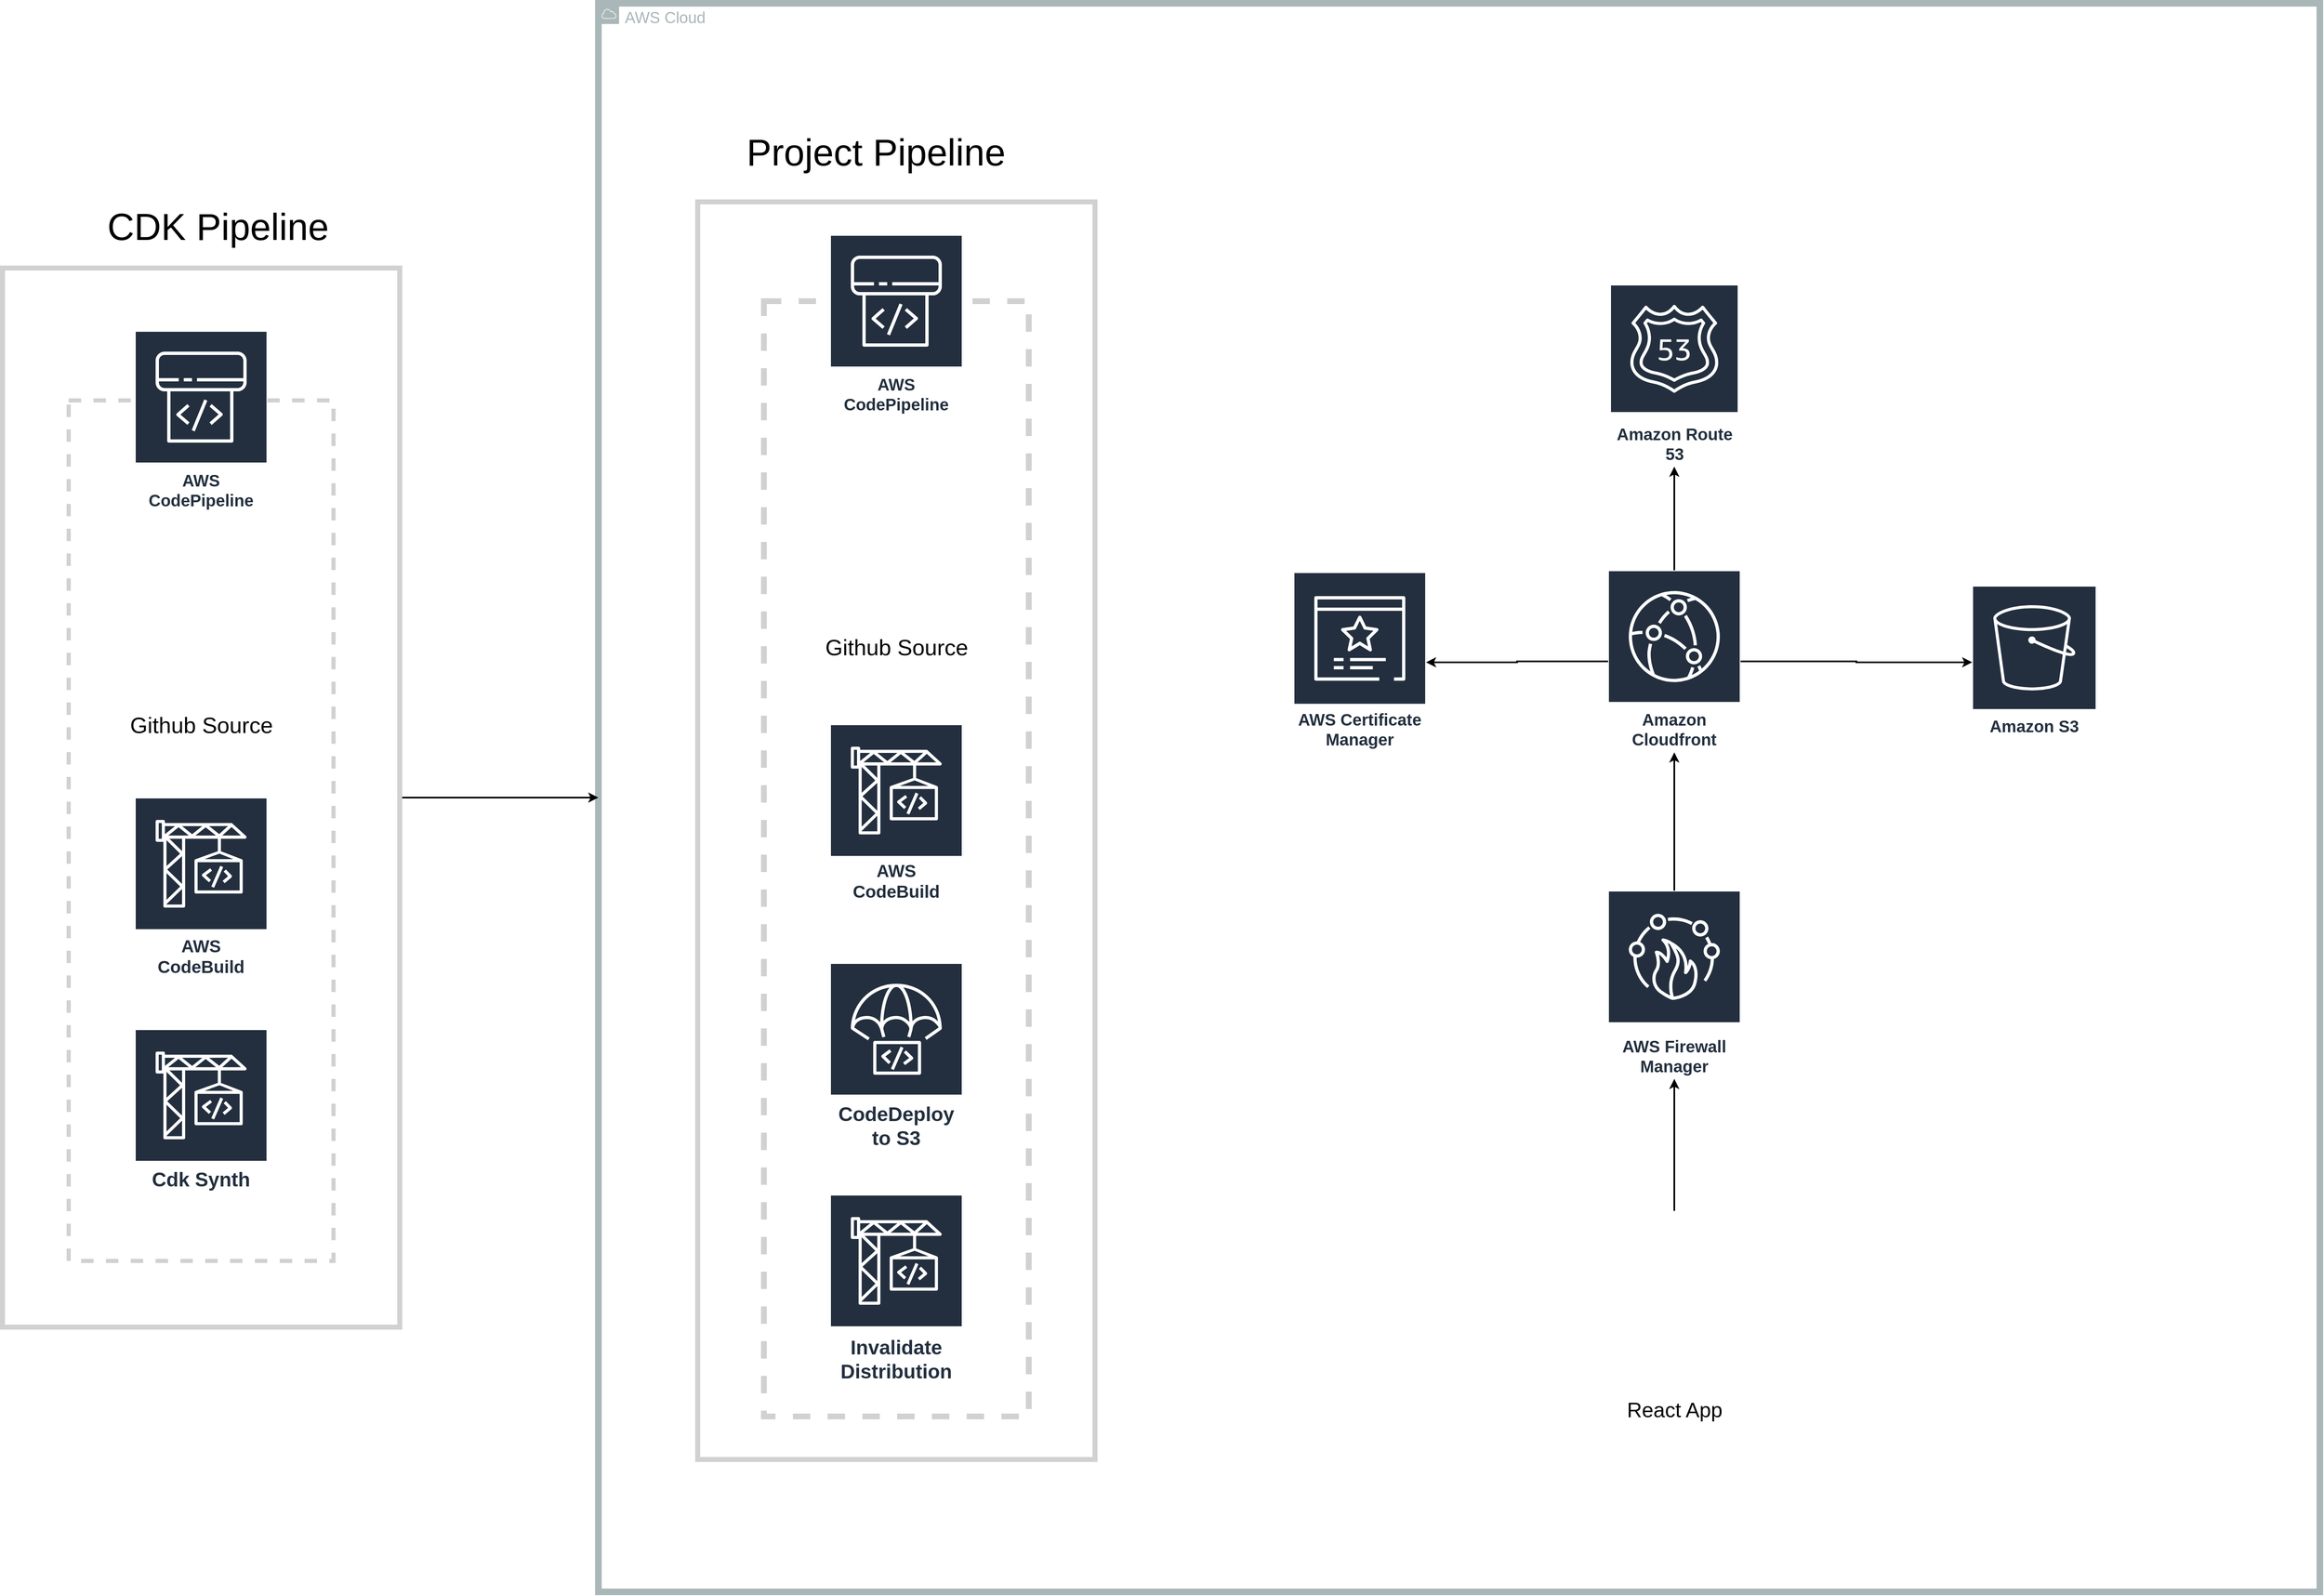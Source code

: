<mxfile version="15.9.4" type="device"><diagram id="W1tpw6BaseBx3UOI5RXA" name="Page-1"><mxGraphModel dx="5924" dy="3605" grid="1" gridSize="10" guides="1" tooltips="1" connect="1" arrows="1" fold="1" page="1" pageScale="1" pageWidth="1654" pageHeight="1169" math="0" shadow="0"><root><mxCell id="0"/><mxCell id="1" parent="0"/><mxCell id="_CmS6RPEEIOOpAel3sAz-17" value="&lt;font style=&quot;font-size: 21px&quot;&gt;AWS CodeBuild&lt;/font&gt;" style="sketch=0;outlineConnect=0;fontColor=#232F3E;gradientColor=none;strokeColor=#ffffff;fillColor=#232F3E;dashed=0;verticalLabelPosition=middle;verticalAlign=bottom;align=center;html=1;whiteSpace=wrap;fontSize=10;fontStyle=1;spacing=3;shape=mxgraph.aws4.productIcon;prIcon=mxgraph.aws4.codebuild;" vertex="1" parent="1"><mxGeometry x="-1200" y="1120" width="160" height="220" as="geometry"/></mxCell><mxCell id="_CmS6RPEEIOOpAel3sAz-21" value="&lt;font style=&quot;font-size: 24px&quot;&gt;Cdk Synth&lt;/font&gt;" style="sketch=0;outlineConnect=0;fontColor=#232F3E;gradientColor=none;strokeColor=#ffffff;fillColor=#232F3E;dashed=0;verticalLabelPosition=middle;verticalAlign=bottom;align=center;html=1;whiteSpace=wrap;fontSize=10;fontStyle=1;spacing=3;shape=mxgraph.aws4.productIcon;prIcon=mxgraph.aws4.codebuild;" vertex="1" parent="1"><mxGeometry x="-1200" y="1400" width="160" height="200" as="geometry"/></mxCell><mxCell id="_CmS6RPEEIOOpAel3sAz-31" value="Github Source" style="shape=image;html=1;verticalAlign=top;verticalLabelPosition=bottom;labelBackgroundColor=#ffffff;imageAspect=0;aspect=fixed;image=https://cdn4.iconfinder.com/data/icons/miu-square-flat-social/60/github-square-social-media-128.png;fontSize=27;strokeWidth=5;fillColor=none;" vertex="1" parent="1"><mxGeometry x="-1200" y="850" width="160" height="160" as="geometry"/></mxCell><mxCell id="_CmS6RPEEIOOpAel3sAz-32" value="" style="verticalLabelPosition=bottom;verticalAlign=top;html=1;shape=mxgraph.basic.rect;fillColor2=none;strokeWidth=5;size=20;indent=5;fontSize=27;fillColor=none;dashed=1;strokeColor=#D1D1D1;" vertex="1" parent="1"><mxGeometry x="-1280" y="640" width="320" height="1040" as="geometry"/></mxCell><mxCell id="_CmS6RPEEIOOpAel3sAz-10" value="&lt;font style=&quot;font-size: 20px&quot;&gt;AWS CodePipeline&lt;/font&gt;" style="sketch=0;outlineConnect=0;fontColor=#232F3E;gradientColor=none;strokeColor=#ffffff;fillColor=#232F3E;dashed=0;verticalLabelPosition=middle;verticalAlign=bottom;align=center;html=1;whiteSpace=wrap;fontSize=10;fontStyle=1;spacing=3;shape=mxgraph.aws4.productIcon;prIcon=mxgraph.aws4.codepipeline;strokeWidth=5;" vertex="1" parent="1"><mxGeometry x="-1200" y="556" width="160" height="220" as="geometry"/></mxCell><mxCell id="_CmS6RPEEIOOpAel3sAz-33" value="&lt;font style=&quot;font-size: 19px&quot;&gt;AWS Cloud&lt;/font&gt;" style="sketch=0;outlineConnect=0;gradientColor=none;html=1;whiteSpace=wrap;fontSize=12;fontStyle=0;shape=mxgraph.aws4.group;grIcon=mxgraph.aws4.group_aws_cloud;strokeColor=#AAB7B8;fillColor=none;verticalAlign=top;align=left;spacingLeft=30;fontColor=#AAB7B8;dashed=0;strokeWidth=8;" vertex="1" parent="1"><mxGeometry x="-640" y="160" width="2080" height="1920" as="geometry"/></mxCell><mxCell id="_CmS6RPEEIOOpAel3sAz-34" value="&lt;font style=&quot;font-size: 21px&quot;&gt;AWS CodeBuild&lt;/font&gt;" style="sketch=0;outlineConnect=0;fontColor=#232F3E;gradientColor=none;strokeColor=#ffffff;fillColor=#232F3E;dashed=0;verticalLabelPosition=middle;verticalAlign=bottom;align=center;html=1;whiteSpace=wrap;fontSize=10;fontStyle=1;spacing=3;shape=mxgraph.aws4.productIcon;prIcon=mxgraph.aws4.codebuild;" vertex="1" parent="1"><mxGeometry x="-360" y="1031.5" width="160" height="217" as="geometry"/></mxCell><mxCell id="_CmS6RPEEIOOpAel3sAz-35" value="&lt;font style=&quot;font-size: 24px&quot;&gt;Invalidate Distribution&lt;/font&gt;" style="sketch=0;outlineConnect=0;fontColor=#232F3E;gradientColor=none;strokeColor=#ffffff;fillColor=#232F3E;dashed=0;verticalLabelPosition=middle;verticalAlign=bottom;align=center;html=1;whiteSpace=wrap;fontSize=10;fontStyle=1;spacing=3;shape=mxgraph.aws4.productIcon;prIcon=mxgraph.aws4.codebuild;" vertex="1" parent="1"><mxGeometry x="-360" y="1600" width="160" height="232" as="geometry"/></mxCell><mxCell id="_CmS6RPEEIOOpAel3sAz-36" value="Github Source" style="shape=image;html=1;verticalAlign=top;verticalLabelPosition=bottom;labelBackgroundColor=#ffffff;imageAspect=0;aspect=fixed;image=https://cdn4.iconfinder.com/data/icons/miu-square-flat-social/60/github-square-social-media-128.png;fontSize=27;strokeWidth=5;fillColor=none;" vertex="1" parent="1"><mxGeometry x="-360" y="756" width="160" height="160" as="geometry"/></mxCell><mxCell id="_CmS6RPEEIOOpAel3sAz-40" value="&lt;span style=&quot;font-size: 24px&quot;&gt;CodeDeploy to S3&lt;/span&gt;" style="sketch=0;outlineConnect=0;fontColor=#232F3E;gradientColor=none;strokeColor=#ffffff;fillColor=#232F3E;dashed=0;verticalLabelPosition=middle;verticalAlign=bottom;align=center;html=1;whiteSpace=wrap;fontSize=10;fontStyle=1;spacing=3;shape=mxgraph.aws4.productIcon;prIcon=mxgraph.aws4.codedeploy;" vertex="1" parent="1"><mxGeometry x="-360" y="1320" width="160" height="230" as="geometry"/></mxCell><mxCell id="_CmS6RPEEIOOpAel3sAz-41" value="" style="verticalLabelPosition=bottom;verticalAlign=top;html=1;shape=mxgraph.basic.rect;fillColor2=none;strokeWidth=7;size=20;indent=5;fontSize=27;fillColor=none;dashed=1;strokeColor=#D1D1D1;" vertex="1" parent="1"><mxGeometry x="-440" y="520" width="320" height="1348" as="geometry"/></mxCell><mxCell id="_CmS6RPEEIOOpAel3sAz-56" style="edgeStyle=orthogonalEdgeStyle;rounded=0;orthogonalLoop=1;jettySize=auto;html=1;fontSize=16;strokeWidth=2;" edge="1" parent="1" source="_CmS6RPEEIOOpAel3sAz-43" target="_CmS6RPEEIOOpAel3sAz-45"><mxGeometry relative="1" as="geometry"/></mxCell><mxCell id="_CmS6RPEEIOOpAel3sAz-57" style="edgeStyle=orthogonalEdgeStyle;rounded=0;orthogonalLoop=1;jettySize=auto;html=1;fontSize=15;strokeWidth=2;" edge="1" parent="1" source="_CmS6RPEEIOOpAel3sAz-43" target="_CmS6RPEEIOOpAel3sAz-55"><mxGeometry relative="1" as="geometry"/></mxCell><mxCell id="_CmS6RPEEIOOpAel3sAz-77" style="edgeStyle=orthogonalEdgeStyle;rounded=0;orthogonalLoop=1;jettySize=auto;html=1;fontSize=5;strokeWidth=2;" edge="1" parent="1" source="_CmS6RPEEIOOpAel3sAz-43" target="_CmS6RPEEIOOpAel3sAz-75"><mxGeometry relative="1" as="geometry"/></mxCell><mxCell id="_CmS6RPEEIOOpAel3sAz-43" value="&lt;font style=&quot;font-size: 20px&quot;&gt;Amazon Cloudfront&lt;/font&gt;" style="sketch=0;outlineConnect=0;fontColor=#232F3E;gradientColor=none;strokeColor=#ffffff;fillColor=#232F3E;dashed=0;verticalLabelPosition=middle;verticalAlign=bottom;align=center;html=1;whiteSpace=wrap;fontSize=10;fontStyle=1;spacing=3;shape=mxgraph.aws4.productIcon;prIcon=mxgraph.aws4.cloudfront;" vertex="1" parent="1"><mxGeometry x="580" y="845.37" width="160" height="220" as="geometry"/></mxCell><mxCell id="_CmS6RPEEIOOpAel3sAz-45" value="&lt;font style=&quot;font-size: 20px&quot;&gt;Amazon S3&lt;/font&gt;" style="sketch=0;outlineConnect=0;fontColor=#232F3E;gradientColor=none;strokeColor=#ffffff;fillColor=#232F3E;dashed=0;verticalLabelPosition=middle;verticalAlign=bottom;align=center;html=1;whiteSpace=wrap;fontSize=10;fontStyle=1;spacing=3;shape=mxgraph.aws4.productIcon;prIcon=mxgraph.aws4.s3;" vertex="1" parent="1"><mxGeometry x="1020" y="864" width="150" height="185" as="geometry"/></mxCell><mxCell id="_CmS6RPEEIOOpAel3sAz-55" value="&lt;font style=&quot;font-size: 20px&quot;&gt;Amazon Route 53&lt;/font&gt;" style="sketch=0;outlineConnect=0;fontColor=#232F3E;gradientColor=none;strokeColor=#ffffff;fillColor=#232F3E;dashed=0;verticalLabelPosition=middle;verticalAlign=bottom;align=center;html=1;whiteSpace=wrap;fontSize=10;fontStyle=1;spacing=3;shape=mxgraph.aws4.productIcon;prIcon=mxgraph.aws4.route_53;" vertex="1" parent="1"><mxGeometry x="582.5" y="500" width="155" height="220" as="geometry"/></mxCell><mxCell id="_CmS6RPEEIOOpAel3sAz-63" style="edgeStyle=orthogonalEdgeStyle;rounded=0;orthogonalLoop=1;jettySize=auto;html=1;fontSize=18;strokeWidth=2;" edge="1" parent="1" source="_CmS6RPEEIOOpAel3sAz-59" target="_CmS6RPEEIOOpAel3sAz-62"><mxGeometry relative="1" as="geometry"/></mxCell><mxCell id="_CmS6RPEEIOOpAel3sAz-59" value="&lt;font style=&quot;font-size: 25px&quot;&gt;React App&lt;/font&gt;" style="shape=image;html=1;verticalAlign=top;verticalLabelPosition=bottom;labelBackgroundColor=#ffffff;imageAspect=0;aspect=fixed;image=https://cdn0.iconfinder.com/data/icons/font-awesome-brands-vol-2/512/react-128.png;dashed=1;fontSize=15;strokeColor=#D1D1D1;strokeWidth=5;fillColor=none;" vertex="1" parent="1"><mxGeometry x="551" y="1619.5" width="218" height="218" as="geometry"/></mxCell><mxCell id="_CmS6RPEEIOOpAel3sAz-64" style="edgeStyle=orthogonalEdgeStyle;rounded=0;orthogonalLoop=1;jettySize=auto;html=1;fontSize=18;strokeWidth=2;" edge="1" parent="1" source="_CmS6RPEEIOOpAel3sAz-62" target="_CmS6RPEEIOOpAel3sAz-43"><mxGeometry relative="1" as="geometry"/></mxCell><mxCell id="_CmS6RPEEIOOpAel3sAz-62" value="&lt;font style=&quot;font-size: 20px&quot;&gt;AWS Firewall Manager&lt;/font&gt;" style="sketch=0;outlineConnect=0;fontColor=#232F3E;gradientColor=none;strokeColor=#ffffff;fillColor=#232F3E;dashed=0;verticalLabelPosition=middle;verticalAlign=bottom;align=center;html=1;whiteSpace=wrap;fontSize=10;fontStyle=1;spacing=3;shape=mxgraph.aws4.productIcon;prIcon=mxgraph.aws4.firewall_manager;" vertex="1" parent="1"><mxGeometry x="580" y="1232.5" width="160" height="227.5" as="geometry"/></mxCell><mxCell id="_CmS6RPEEIOOpAel3sAz-73" value="&lt;font style=&quot;font-size: 45px&quot;&gt;CDK Pipeline&lt;/font&gt;" style="text;html=1;align=center;verticalAlign=middle;resizable=0;points=[];autosize=1;strokeColor=none;fillColor=none;fontSize=20;strokeWidth=26;perimeterSpacing=5;" vertex="1" parent="1"><mxGeometry x="-1240" y="410" width="280" height="40" as="geometry"/></mxCell><mxCell id="_CmS6RPEEIOOpAel3sAz-74" value="&lt;font style=&quot;font-size: 45px&quot;&gt;Project Pipeline&lt;/font&gt;" style="text;html=1;align=center;verticalAlign=middle;resizable=0;points=[];autosize=1;strokeColor=none;fillColor=none;fontSize=20;strokeWidth=26;perimeterSpacing=5;" vertex="1" parent="1"><mxGeometry x="-470" y="320" width="330" height="40" as="geometry"/></mxCell><mxCell id="_CmS6RPEEIOOpAel3sAz-75" value="&lt;font style=&quot;font-size: 20px&quot;&gt;AWS Certificate Manager&lt;/font&gt;" style="sketch=0;outlineConnect=0;fontColor=#232F3E;gradientColor=none;strokeColor=#ffffff;fillColor=#232F3E;dashed=0;verticalLabelPosition=middle;verticalAlign=bottom;align=center;html=1;whiteSpace=wrap;fontSize=10;fontStyle=1;spacing=3;shape=mxgraph.aws4.productIcon;prIcon=mxgraph.aws4.certificate_manager_3;" vertex="1" parent="1"><mxGeometry x="200" y="847.62" width="160" height="217.75" as="geometry"/></mxCell><mxCell id="_CmS6RPEEIOOpAel3sAz-38" value="&lt;font style=&quot;font-size: 20px&quot;&gt;AWS CodePipeline&lt;/font&gt;" style="sketch=0;outlineConnect=0;fontColor=#232F3E;gradientColor=none;strokeColor=#ffffff;fillColor=#232F3E;dashed=0;verticalLabelPosition=middle;verticalAlign=bottom;align=center;html=1;whiteSpace=wrap;fontSize=10;fontStyle=1;spacing=3;shape=mxgraph.aws4.productIcon;prIcon=mxgraph.aws4.codepipeline;strokeWidth=5;" vertex="1" parent="1"><mxGeometry x="-360" y="440" width="160" height="220" as="geometry"/></mxCell><mxCell id="_CmS6RPEEIOOpAel3sAz-94" value="" style="rounded=0;whiteSpace=wrap;html=1;fontSize=4;strokeColor=#D1D1D1;strokeWidth=6;fillColor=none;" vertex="1" parent="1"><mxGeometry x="-520" y="400" width="480" height="1520" as="geometry"/></mxCell><mxCell id="_CmS6RPEEIOOpAel3sAz-103" style="edgeStyle=orthogonalEdgeStyle;rounded=0;orthogonalLoop=1;jettySize=auto;html=1;fontSize=4;strokeWidth=2;" edge="1" parent="1" source="_CmS6RPEEIOOpAel3sAz-100" target="_CmS6RPEEIOOpAel3sAz-33"><mxGeometry relative="1" as="geometry"/></mxCell><mxCell id="_CmS6RPEEIOOpAel3sAz-100" value="" style="rounded=0;whiteSpace=wrap;html=1;fontSize=4;strokeColor=#D1D1D1;strokeWidth=6;fillColor=none;" vertex="1" parent="1"><mxGeometry x="-1360" y="480" width="480" height="1280" as="geometry"/></mxCell></root></mxGraphModel></diagram></mxfile>
